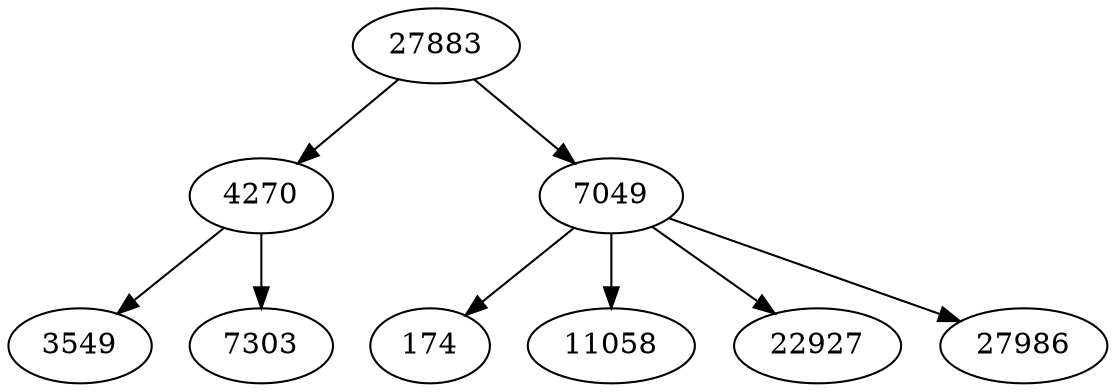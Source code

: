 digraph {
  // Node definitions.
  174;
  3549;
  4270;
  7049;
  7303;
  11058;
  22927;
  27883;
  27986;

  // Edge definitions.
  4270 -> 3549;
  4270 -> 7303;
  7049 -> 174;
  7049 -> 11058;
  7049 -> 22927;
  7049 -> 27986;
  27883 -> 4270;
  27883 -> 7049;
}